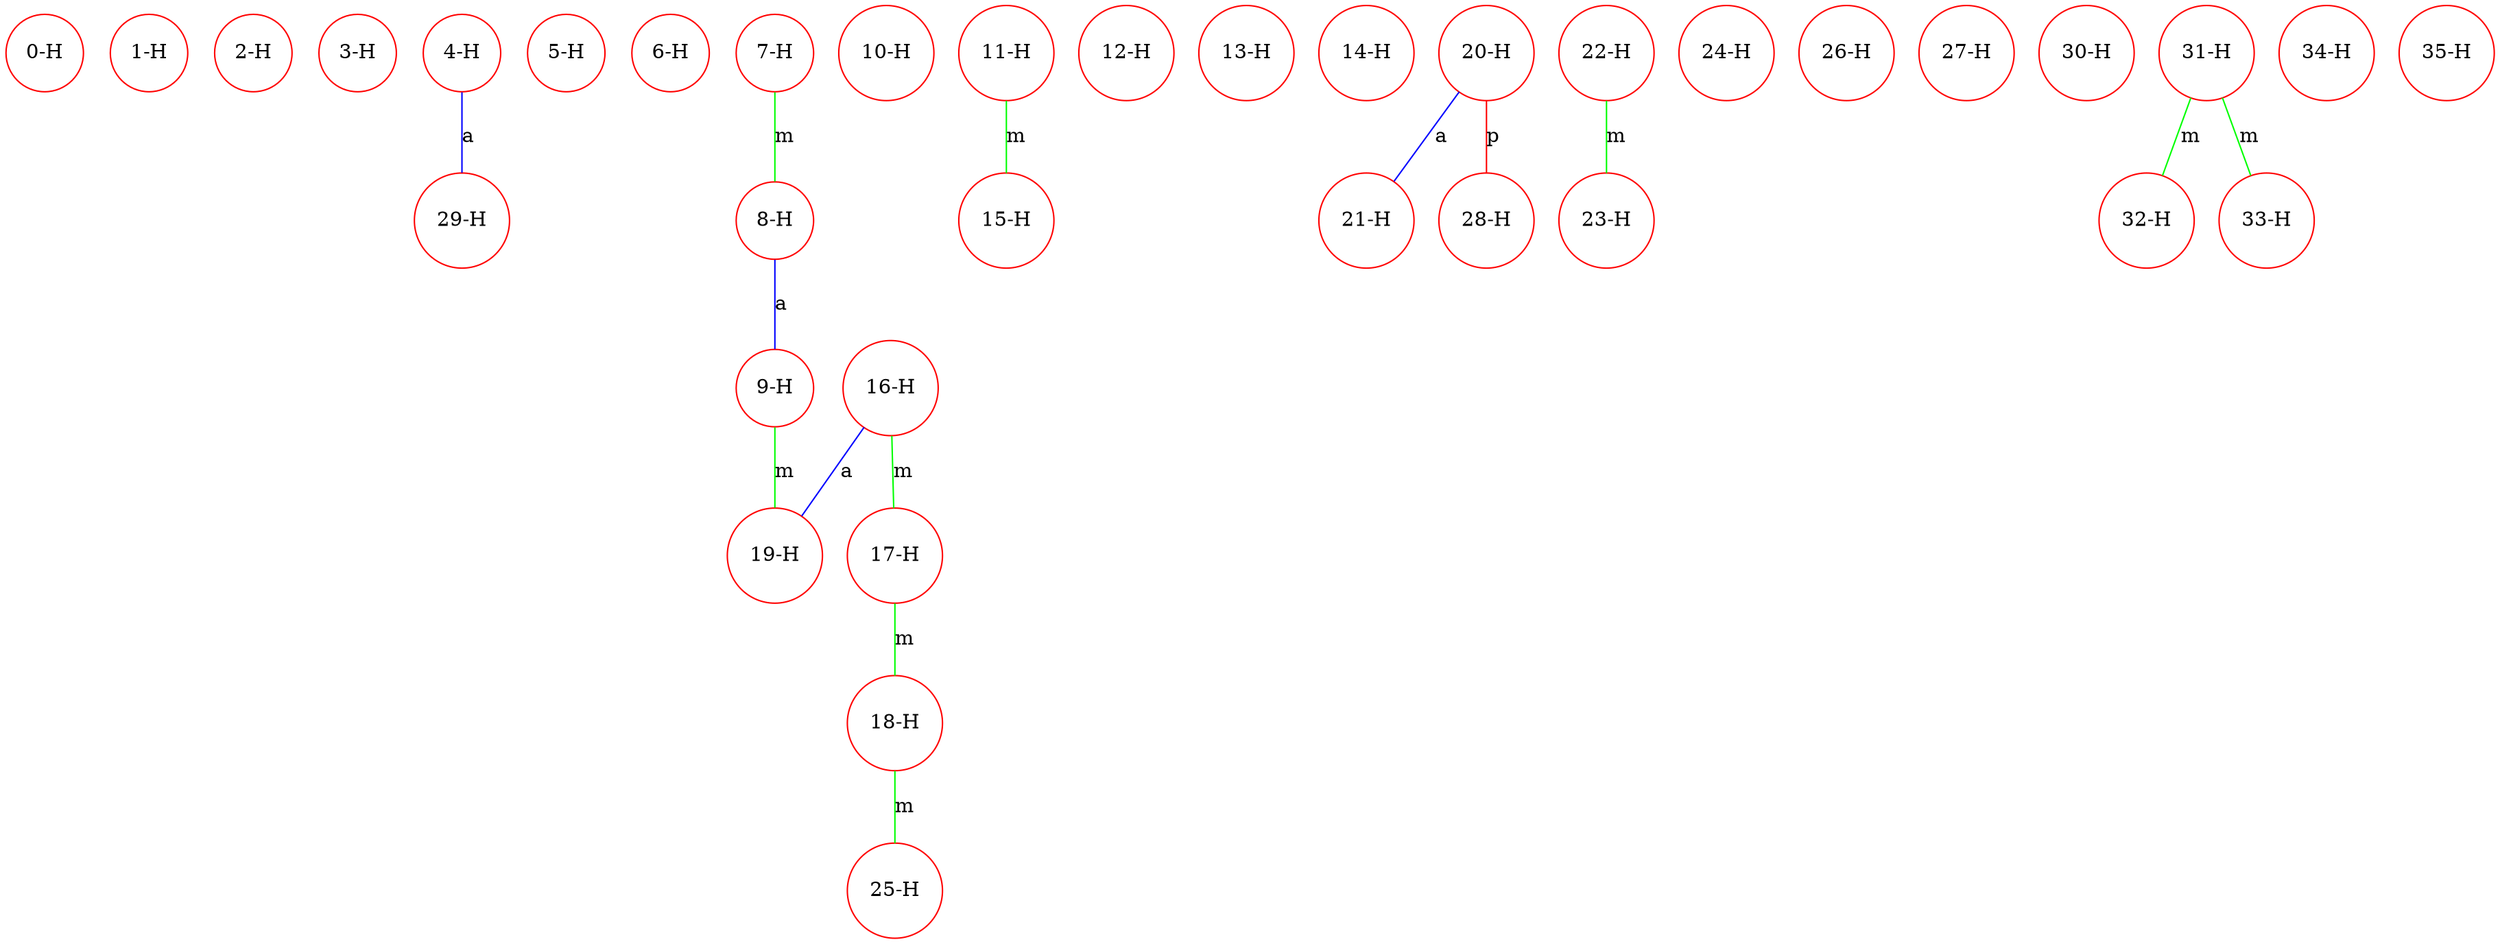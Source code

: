 graph ProteinGraph {
    0 [label="0-H" shape=circle color=red];
    1 [label="1-H" shape=circle color=red];
    2 [label="2-H" shape=circle color=red];
    3 [label="3-H" shape=circle color=red];
    4 [label="4-H" shape=circle color=red];
    5 [label="5-H" shape=circle color=red];
    6 [label="6-H" shape=circle color=red];
    7 [label="7-H" shape=circle color=red];
    8 [label="8-H" shape=circle color=red];
    9 [label="9-H" shape=circle color=red];
    10 [label="10-H" shape=circle color=red];
    11 [label="11-H" shape=circle color=red];
    12 [label="12-H" shape=circle color=red];
    13 [label="13-H" shape=circle color=red];
    14 [label="14-H" shape=circle color=red];
    15 [label="15-H" shape=circle color=red];
    16 [label="16-H" shape=circle color=red];
    17 [label="17-H" shape=circle color=red];
    18 [label="18-H" shape=circle color=red];
    19 [label="19-H" shape=circle color=red];
    20 [label="20-H" shape=circle color=red];
    21 [label="21-H" shape=circle color=red];
    22 [label="22-H" shape=circle color=red];
    23 [label="23-H" shape=circle color=red];
    24 [label="24-H" shape=circle color=red];
    25 [label="25-H" shape=circle color=red];
    26 [label="26-H" shape=circle color=red];
    27 [label="27-H" shape=circle color=red];
    28 [label="28-H" shape=circle color=red];
    29 [label="29-H" shape=circle color=red];
    30 [label="30-H" shape=circle color=red];
    31 [label="31-H" shape=circle color=red];
    32 [label="32-H" shape=circle color=red];
    33 [label="33-H" shape=circle color=red];
    34 [label="34-H" shape=circle color=red];
    35 [label="35-H" shape=circle color=red];
    4 -- 29 [label="a" color=blue];
    7 -- 8 [label="m" color=green];
    8 -- 9 [label="a" color=blue];
    9 -- 19 [label="m" color=green];
    11 -- 15 [label="m" color=green];
    16 -- 17 [label="m" color=green];
    16 -- 19 [label="a" color=blue];
    17 -- 18 [label="m" color=green];
    18 -- 25 [label="m" color=green];
    20 -- 21 [label="a" color=blue];
    20 -- 28 [label="p" color=red];
    22 -- 23 [label="m" color=green];
    31 -- 32 [label="m" color=green];
    31 -- 33 [label="m" color=green];
}
